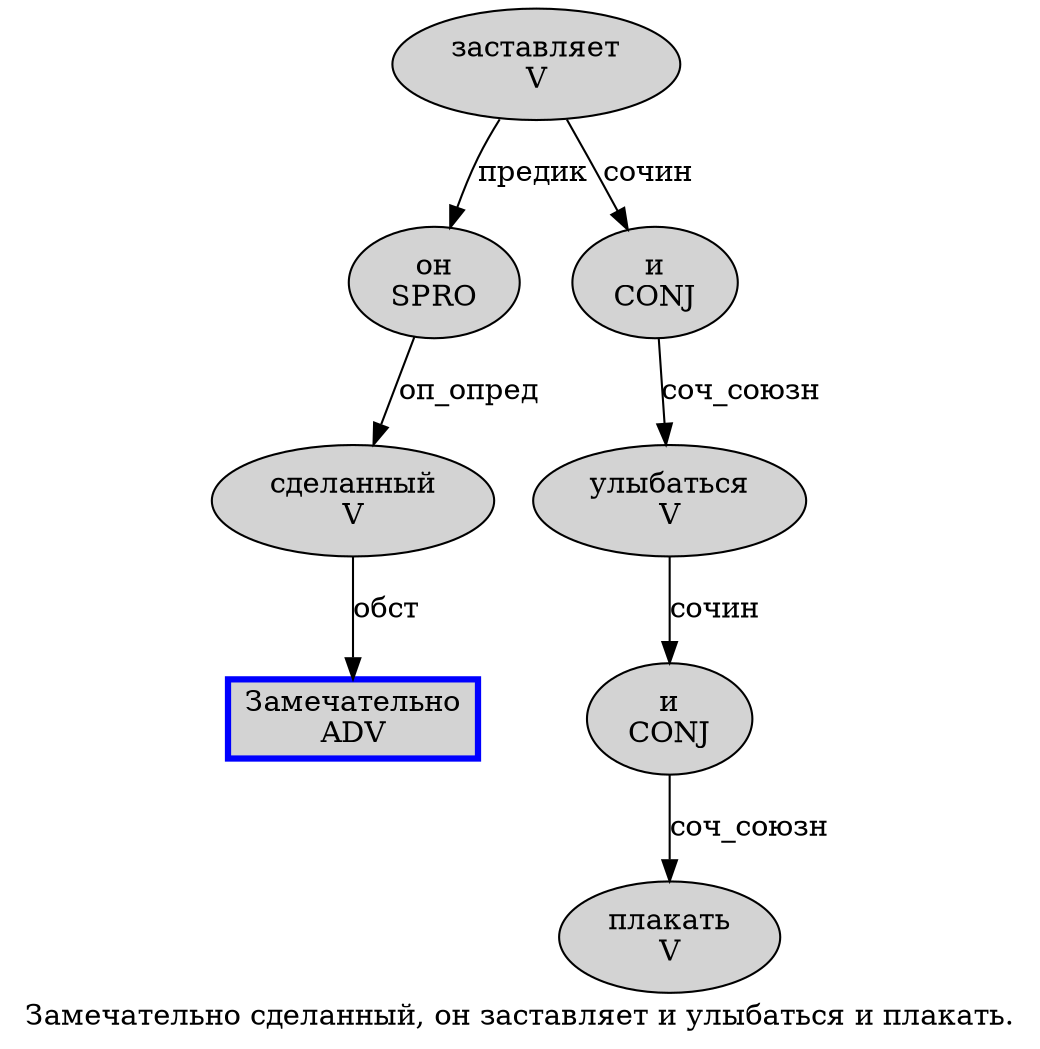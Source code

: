 digraph SENTENCE_1432 {
	graph [label="Замечательно сделанный, он заставляет и улыбаться и плакать."]
	node [style=filled]
		0 [label="Замечательно
ADV" color=blue fillcolor=lightgray penwidth=3 shape=box]
		1 [label="сделанный
V" color="" fillcolor=lightgray penwidth=1 shape=ellipse]
		3 [label="он
SPRO" color="" fillcolor=lightgray penwidth=1 shape=ellipse]
		4 [label="заставляет
V" color="" fillcolor=lightgray penwidth=1 shape=ellipse]
		5 [label="и
CONJ" color="" fillcolor=lightgray penwidth=1 shape=ellipse]
		6 [label="улыбаться
V" color="" fillcolor=lightgray penwidth=1 shape=ellipse]
		7 [label="и
CONJ" color="" fillcolor=lightgray penwidth=1 shape=ellipse]
		8 [label="плакать
V" color="" fillcolor=lightgray penwidth=1 shape=ellipse]
			4 -> 3 [label="предик"]
			4 -> 5 [label="сочин"]
			1 -> 0 [label="обст"]
			3 -> 1 [label="оп_опред"]
			6 -> 7 [label="сочин"]
			5 -> 6 [label="соч_союзн"]
			7 -> 8 [label="соч_союзн"]
}